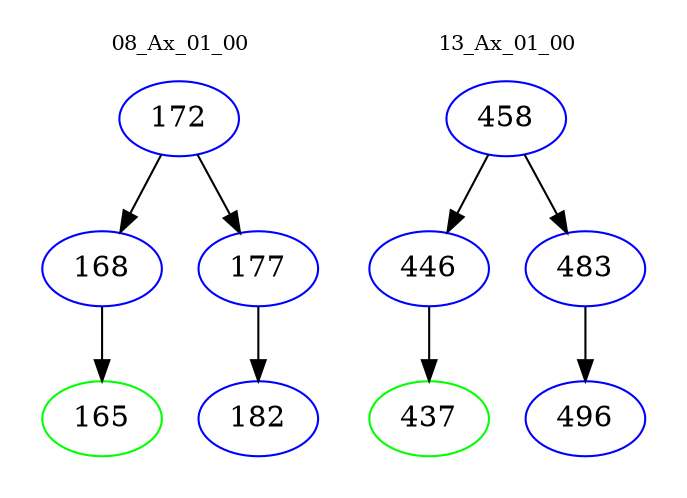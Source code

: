digraph{
subgraph cluster_0 {
color = white
label = "08_Ax_01_00";
fontsize=10;
T0_172 [label="172", color="blue"]
T0_172 -> T0_168 [color="black"]
T0_168 [label="168", color="blue"]
T0_168 -> T0_165 [color="black"]
T0_165 [label="165", color="green"]
T0_172 -> T0_177 [color="black"]
T0_177 [label="177", color="blue"]
T0_177 -> T0_182 [color="black"]
T0_182 [label="182", color="blue"]
}
subgraph cluster_1 {
color = white
label = "13_Ax_01_00";
fontsize=10;
T1_458 [label="458", color="blue"]
T1_458 -> T1_446 [color="black"]
T1_446 [label="446", color="blue"]
T1_446 -> T1_437 [color="black"]
T1_437 [label="437", color="green"]
T1_458 -> T1_483 [color="black"]
T1_483 [label="483", color="blue"]
T1_483 -> T1_496 [color="black"]
T1_496 [label="496", color="blue"]
}
}
